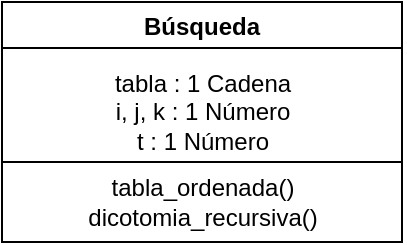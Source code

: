 <mxfile>
    <diagram id="dimBb1iMNT5IEici7T_M" name="dicotomía">
        <mxGraphModel dx="974" dy="396" grid="1" gridSize="10" guides="1" tooltips="1" connect="1" arrows="1" fold="1" page="1" pageScale="1" pageWidth="827" pageHeight="1169" math="0" shadow="0">
            <root>
                <mxCell id="0"/>
                <mxCell id="1" parent="0"/>
                <mxCell id="7a_jcyCD100a6VkvH1Ig-1" value="Búsqueda" style="swimlane;" vertex="1" parent="1">
                    <mxGeometry x="260" y="130" width="200" height="120" as="geometry"/>
                </mxCell>
                <mxCell id="7a_jcyCD100a6VkvH1Ig-2" value="tabla : 1 Cadena&lt;br&gt;i, j, k : 1 Número&lt;br&gt;t : 1 Número" style="text;html=1;align=center;verticalAlign=middle;resizable=0;points=[];autosize=1;strokeColor=none;fillColor=none;" vertex="1" parent="7a_jcyCD100a6VkvH1Ig-1">
                    <mxGeometry x="50" y="30" width="100" height="50" as="geometry"/>
                </mxCell>
                <mxCell id="7a_jcyCD100a6VkvH1Ig-4" value="tabla_ordenada()&lt;br&gt;dicotomia_recursiva()" style="text;html=1;align=center;verticalAlign=middle;resizable=0;points=[];autosize=1;strokeColor=none;fillColor=none;" vertex="1" parent="7a_jcyCD100a6VkvH1Ig-1">
                    <mxGeometry x="35" y="85" width="130" height="30" as="geometry"/>
                </mxCell>
                <mxCell id="7a_jcyCD100a6VkvH1Ig-3" value="" style="endArrow=none;html=1;" edge="1" parent="1">
                    <mxGeometry width="50" height="50" relative="1" as="geometry">
                        <mxPoint x="260" y="210" as="sourcePoint"/>
                        <mxPoint x="460" y="210" as="targetPoint"/>
                    </mxGeometry>
                </mxCell>
            </root>
        </mxGraphModel>
    </diagram>
    <diagram id="joxvthguOAO4U7kra3yP" name="palíndromos">
        <mxGraphModel dx="974" dy="396" grid="1" gridSize="10" guides="1" tooltips="1" connect="1" arrows="1" fold="1" page="1" pageScale="1" pageWidth="827" pageHeight="1169" math="0" shadow="0">
            <root>
                <mxCell id="v9i-YAywN6epYMx9S4ai-0"/>
                <mxCell id="v9i-YAywN6epYMx9S4ai-1" parent="v9i-YAywN6epYMx9S4ai-0"/>
                <mxCell id="9cw2NkQjilEPFSTolgAC-0" value="Palindromo" style="swimlane;" vertex="1" parent="v9i-YAywN6epYMx9S4ai-1">
                    <mxGeometry x="320" y="110" width="200" height="180" as="geometry"/>
                </mxCell>
                <mxCell id="9cw2NkQjilEPFSTolgAC-1" value="frase : 1 Texto&lt;br&gt;p : 1 Booleano" style="text;html=1;align=center;verticalAlign=middle;resizable=0;points=[];autosize=1;strokeColor=none;fillColor=none;" vertex="1" parent="9cw2NkQjilEPFSTolgAC-0">
                    <mxGeometry x="55" y="30" width="90" height="30" as="geometry"/>
                </mxCell>
                <mxCell id="9cw2NkQjilEPFSTolgAC-2" value="" style="endArrow=none;html=1;" edge="1" parent="9cw2NkQjilEPFSTolgAC-0">
                    <mxGeometry width="50" height="50" relative="1" as="geometry">
                        <mxPoint y="70" as="sourcePoint"/>
                        <mxPoint x="200" y="70" as="targetPoint"/>
                    </mxGeometry>
                </mxCell>
                <mxCell id="9cw2NkQjilEPFSTolgAC-4" value="alfabetico()&lt;br&gt;cifra()&lt;br&gt;alfanumerico()&lt;br&gt;mayusculas()&lt;br&gt;acento()&lt;br&gt;es_palindromo()" style="text;html=1;align=center;verticalAlign=middle;resizable=0;points=[];autosize=1;strokeColor=none;fillColor=none;" vertex="1" parent="9cw2NkQjilEPFSTolgAC-0">
                    <mxGeometry x="50" y="80" width="100" height="90" as="geometry"/>
                </mxCell>
            </root>
        </mxGraphModel>
    </diagram>
    <diagram id="L5WSW89p3HnLNmQMhIqp" name="bandera">
        <mxGraphModel dx="974" dy="396" grid="1" gridSize="10" guides="1" tooltips="1" connect="1" arrows="1" fold="1" page="1" pageScale="1" pageWidth="827" pageHeight="1169" math="0" shadow="0">
            <root>
                <mxCell id="TUynEw2EwdXYlJrGMzl_-0"/>
                <mxCell id="TUynEw2EwdXYlJrGMzl_-1" parent="TUynEw2EwdXYlJrGMzl_-0"/>
                <mxCell id="O8MVIbuSKMuWWipIIoYo-0" value="Bandera de Dijkstra" style="swimlane;" vertex="1" parent="TUynEw2EwdXYlJrGMzl_-1">
                    <mxGeometry x="320" y="90" width="200" height="120" as="geometry"/>
                </mxCell>
                <mxCell id="O8MVIbuSKMuWWipIIoYo-1" value="bandera : 1 Cadena&lt;br&gt;i, j, k : 1 Número" style="text;html=1;align=center;verticalAlign=middle;resizable=0;points=[];autosize=1;strokeColor=none;fillColor=none;" vertex="1" parent="O8MVIbuSKMuWWipIIoYo-0">
                    <mxGeometry x="40" y="30" width="120" height="30" as="geometry"/>
                </mxCell>
                <mxCell id="O8MVIbuSKMuWWipIIoYo-3" value="intercambiar()&lt;br&gt;permutar()" style="text;html=1;align=center;verticalAlign=middle;resizable=0;points=[];autosize=1;strokeColor=none;fillColor=none;" vertex="1" parent="O8MVIbuSKMuWWipIIoYo-0">
                    <mxGeometry x="49" y="80" width="90" height="30" as="geometry"/>
                </mxCell>
                <mxCell id="O8MVIbuSKMuWWipIIoYo-2" value="" style="endArrow=none;html=1;" edge="1" parent="TUynEw2EwdXYlJrGMzl_-1">
                    <mxGeometry width="50" height="50" relative="1" as="geometry">
                        <mxPoint x="320" y="160" as="sourcePoint"/>
                        <mxPoint x="520" y="160" as="targetPoint"/>
                    </mxGeometry>
                </mxCell>
            </root>
        </mxGraphModel>
    </diagram>
</mxfile>